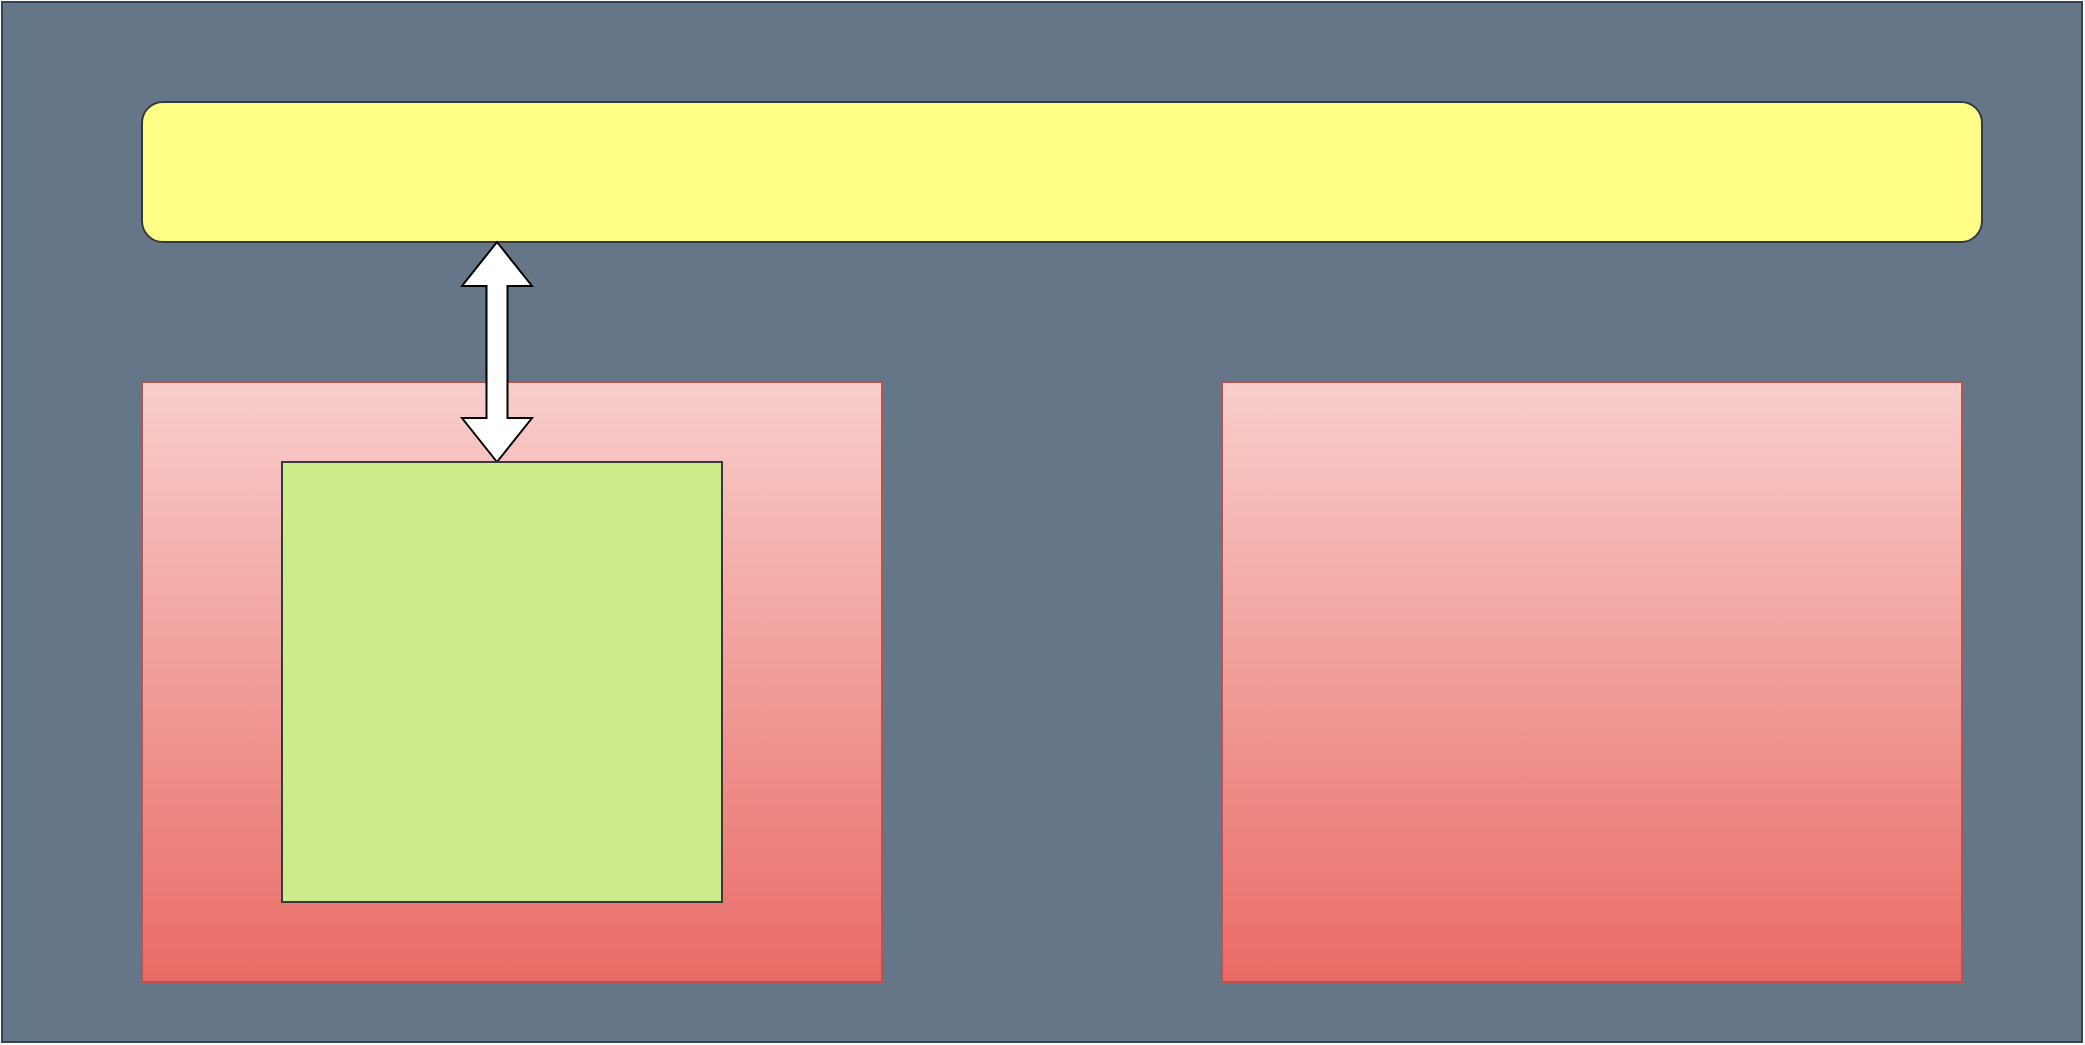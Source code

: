 <mxfile version="12.0.0" type="github" pages="1"><diagram id="Y0wD-rLUI2LD3Etw5AcD" name="Page-1"><mxGraphModel dx="1172" dy="610" grid="1" gridSize="10" guides="1" tooltips="1" connect="1" arrows="1" fold="1" page="1" pageScale="1" pageWidth="850" pageHeight="1100" math="0" shadow="0"><root><mxCell id="0"/><mxCell id="1" parent="0"/><mxCell id="J8xdl5lZxCGXlZG3p3Wa-1" value="" style="rounded=0;whiteSpace=wrap;html=1;fillColor=#647687;strokeColor=#314354;fontColor=#ffffff;" vertex="1" parent="1"><mxGeometry x="20" y="20" width="1040" height="520" as="geometry"/></mxCell><mxCell id="J8xdl5lZxCGXlZG3p3Wa-2" value="" style="rounded=1;whiteSpace=wrap;html=1;fillColor=#ffff88;strokeColor=#36393d;" vertex="1" parent="1"><mxGeometry x="90" y="70" width="920" height="70" as="geometry"/></mxCell><mxCell id="J8xdl5lZxCGXlZG3p3Wa-4" value="" style="rounded=0;whiteSpace=wrap;html=1;fillColor=#f8cecc;strokeColor=#b85450;gradientColor=#ea6b66;" vertex="1" parent="1"><mxGeometry x="90" y="210" width="370" height="300" as="geometry"/></mxCell><mxCell id="J8xdl5lZxCGXlZG3p3Wa-5" value="" style="rounded=0;whiteSpace=wrap;html=1;fillColor=#f8cecc;strokeColor=#b85450;gradientColor=#ea6b66;" vertex="1" parent="1"><mxGeometry x="630" y="210" width="370" height="300" as="geometry"/></mxCell><mxCell id="J8xdl5lZxCGXlZG3p3Wa-8" value="" style="shape=doubleArrow;direction=south;whiteSpace=wrap;html=1;" vertex="1" parent="1"><mxGeometry x="250" y="140" width="35" height="110" as="geometry"/></mxCell><mxCell id="J8xdl5lZxCGXlZG3p3Wa-10" value="" style="rounded=0;whiteSpace=wrap;html=1;fillColor=#cdeb8b;strokeColor=#36393d;" vertex="1" parent="1"><mxGeometry x="160" y="250" width="220" height="220" as="geometry"/></mxCell></root></mxGraphModel></diagram></mxfile>